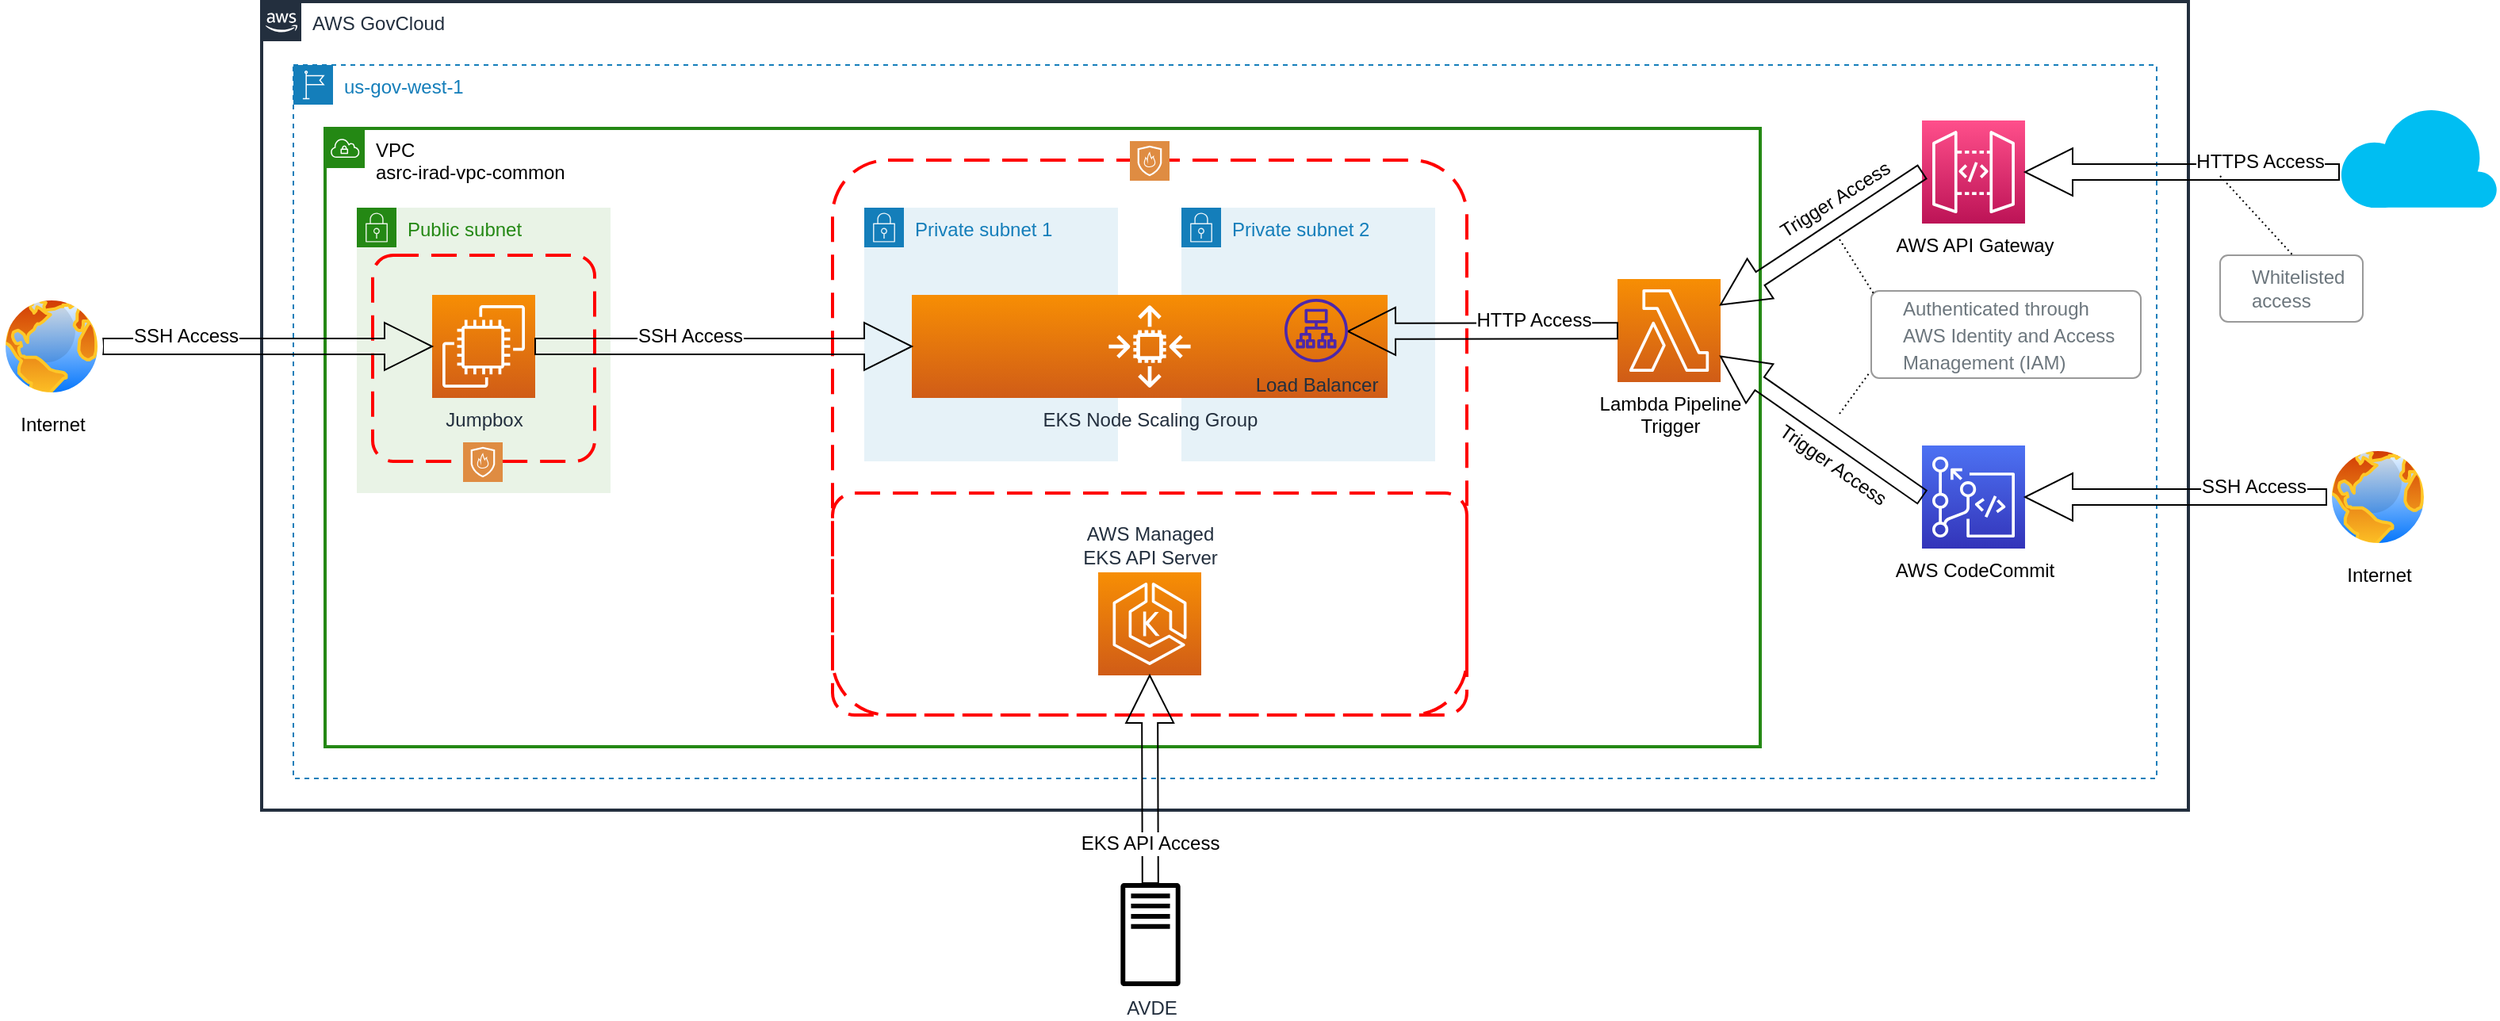 <mxfile version="20.6.2" type="github">
  <diagram id="jajP4sxrEKpcrrhdu1mM" name="Page-1">
    <mxGraphModel dx="1422" dy="801" grid="1" gridSize="10" guides="1" tooltips="1" connect="1" arrows="1" fold="1" page="1" pageScale="1" pageWidth="850" pageHeight="1100" math="0" shadow="0">
      <root>
        <mxCell id="0" />
        <mxCell id="1" parent="0" />
        <mxCell id="FFeFcf7Lav184Xf4TCM_-8" value="" style="rounded=1;arcSize=10;dashed=1;strokeColor=#ff0000;fillColor=none;gradientColor=none;dashPattern=8 4;strokeWidth=2;" vertex="1" parent="1">
          <mxGeometry x="565" y="370" width="400" height="140" as="geometry" />
        </mxCell>
        <mxCell id="x7Ir8SC6QS6k_IUF8xQD-1" value="AWS GovCloud" style="points=[[0,0],[0.25,0],[0.5,0],[0.75,0],[1,0],[1,0.25],[1,0.5],[1,0.75],[1,1],[0.75,1],[0.5,1],[0.25,1],[0,1],[0,0.75],[0,0.5],[0,0.25]];outlineConnect=0;gradientColor=none;html=1;whiteSpace=wrap;fontSize=12;fontStyle=0;container=0;pointerEvents=0;collapsible=0;recursiveResize=0;shape=mxgraph.aws4.group;grIcon=mxgraph.aws4.group_aws_cloud_alt;strokeColor=#232F3E;fillColor=none;verticalAlign=top;align=left;spacingLeft=30;fontColor=#232F3E;dashed=0;strokeWidth=2;" parent="1" vertex="1">
          <mxGeometry x="205" y="60" width="1215" height="510" as="geometry" />
        </mxCell>
        <mxCell id="x7Ir8SC6QS6k_IUF8xQD-2" value="us-gov-west-1" style="points=[[0,0],[0.25,0],[0.5,0],[0.75,0],[1,0],[1,0.25],[1,0.5],[1,0.75],[1,1],[0.75,1],[0.5,1],[0.25,1],[0,1],[0,0.75],[0,0.5],[0,0.25]];outlineConnect=0;gradientColor=none;html=1;whiteSpace=wrap;fontSize=12;fontStyle=0;container=0;pointerEvents=0;collapsible=0;recursiveResize=0;shape=mxgraph.aws4.group;grIcon=mxgraph.aws4.group_region;strokeColor=#147EBA;fillColor=none;verticalAlign=top;align=left;spacingLeft=30;fontColor=#147EBA;dashed=1;" parent="1" vertex="1">
          <mxGeometry x="225" y="100" width="1175" height="450" as="geometry" />
        </mxCell>
        <mxCell id="x7Ir8SC6QS6k_IUF8xQD-6" value="VPC&lt;br&gt;asrc-irad-vpc-common" style="points=[[0,0],[0.25,0],[0.5,0],[0.75,0],[1,0],[1,0.25],[1,0.5],[1,0.75],[1,1],[0.75,1],[0.5,1],[0.25,1],[0,1],[0,0.75],[0,0.5],[0,0.25]];outlineConnect=0;gradientColor=none;html=1;whiteSpace=wrap;fontSize=12;fontStyle=0;container=0;pointerEvents=0;collapsible=0;recursiveResize=0;shape=mxgraph.aws4.group;grIcon=mxgraph.aws4.group_vpc;strokeColor=#248814;fillColor=none;verticalAlign=top;align=left;spacingLeft=30;fontColor=#000000;dashed=0;strokeWidth=2;" parent="1" vertex="1">
          <mxGeometry x="245" y="140" width="905" height="390" as="geometry" />
        </mxCell>
        <mxCell id="x7Ir8SC6QS6k_IUF8xQD-13" value="Public subnet" style="points=[[0,0],[0.25,0],[0.5,0],[0.75,0],[1,0],[1,0.25],[1,0.5],[1,0.75],[1,1],[0.75,1],[0.5,1],[0.25,1],[0,1],[0,0.75],[0,0.5],[0,0.25]];outlineConnect=0;gradientColor=none;html=1;whiteSpace=wrap;fontSize=12;fontStyle=0;container=0;pointerEvents=0;collapsible=0;recursiveResize=0;shape=mxgraph.aws4.group;grIcon=mxgraph.aws4.group_security_group;grStroke=0;strokeColor=#248814;fillColor=#E9F3E6;verticalAlign=top;align=left;spacingLeft=30;fontColor=#248814;dashed=0;strokeWidth=2;" parent="1" vertex="1">
          <mxGeometry x="265" y="190" width="160" height="180" as="geometry" />
        </mxCell>
        <mxCell id="x7Ir8SC6QS6k_IUF8xQD-14" value="Private subnet 1" style="points=[[0,0],[0.25,0],[0.5,0],[0.75,0],[1,0],[1,0.25],[1,0.5],[1,0.75],[1,1],[0.75,1],[0.5,1],[0.25,1],[0,1],[0,0.75],[0,0.5],[0,0.25]];outlineConnect=0;gradientColor=none;html=1;whiteSpace=wrap;fontSize=12;fontStyle=0;container=0;pointerEvents=0;collapsible=0;recursiveResize=0;shape=mxgraph.aws4.group;grIcon=mxgraph.aws4.group_security_group;grStroke=0;strokeColor=#147EBA;fillColor=#E6F2F8;verticalAlign=top;align=left;spacingLeft=30;fontColor=#147EBA;dashed=0;strokeWidth=2;" parent="1" vertex="1">
          <mxGeometry x="585" y="190" width="160" height="160" as="geometry" />
        </mxCell>
        <mxCell id="x7Ir8SC6QS6k_IUF8xQD-15" value="Private subnet 2" style="points=[[0,0],[0.25,0],[0.5,0],[0.75,0],[1,0],[1,0.25],[1,0.5],[1,0.75],[1,1],[0.75,1],[0.5,1],[0.25,1],[0,1],[0,0.75],[0,0.5],[0,0.25]];outlineConnect=0;gradientColor=none;html=1;whiteSpace=wrap;fontSize=12;fontStyle=0;container=0;pointerEvents=0;collapsible=0;recursiveResize=0;shape=mxgraph.aws4.group;grIcon=mxgraph.aws4.group_security_group;grStroke=0;strokeColor=#147EBA;fillColor=#E6F2F8;verticalAlign=top;align=left;spacingLeft=30;fontColor=#147EBA;dashed=0;strokeWidth=2;" parent="1" vertex="1">
          <mxGeometry x="785" y="190" width="160" height="160" as="geometry" />
        </mxCell>
        <mxCell id="FFeFcf7Lav184Xf4TCM_-9" value="" style="rounded=1;arcSize=10;dashed=1;strokeColor=#ff0000;fillColor=none;gradientColor=none;dashPattern=8 4;strokeWidth=2;" vertex="1" parent="1">
          <mxGeometry x="565" y="160" width="400" height="350" as="geometry" />
        </mxCell>
        <mxCell id="FFeFcf7Lav184Xf4TCM_-19" value="" style="rounded=1;arcSize=10;dashed=1;strokeColor=#ff0000;fillColor=none;gradientColor=none;dashPattern=8 4;strokeWidth=2;" vertex="1" parent="1">
          <mxGeometry x="275" y="220" width="140" height="130" as="geometry" />
        </mxCell>
        <mxCell id="x7Ir8SC6QS6k_IUF8xQD-16" value="Jumpbox" style="sketch=0;points=[[0,0,0],[0.25,0,0],[0.5,0,0],[0.75,0,0],[1,0,0],[0,1,0],[0.25,1,0],[0.5,1,0],[0.75,1,0],[1,1,0],[0,0.25,0],[0,0.5,0],[0,0.75,0],[1,0.25,0],[1,0.5,0],[1,0.75,0]];outlineConnect=0;fontColor=#232F3E;gradientColor=#F78E04;gradientDirection=north;fillColor=#D05C17;strokeColor=#ffffff;dashed=0;verticalLabelPosition=bottom;verticalAlign=top;align=center;html=1;fontSize=12;fontStyle=0;aspect=fixed;shape=mxgraph.aws4.resourceIcon;resIcon=mxgraph.aws4.ec2;strokeWidth=2;" parent="1" vertex="1">
          <mxGeometry x="312.5" y="245" width="65" height="65" as="geometry" />
        </mxCell>
        <mxCell id="FFeFcf7Lav184Xf4TCM_-1" value="EKS Node Scaling Group" style="sketch=0;points=[[0,0,0],[0.25,0,0],[0.5,0,0],[0.75,0,0],[1,0,0],[0,1,0],[0.25,1,0],[0.5,1,0],[0.75,1,0],[1,1,0],[0,0.25,0],[0,0.5,0],[0,0.75,0],[1,0.25,0],[1,0.5,0],[1,0.75,0]];outlineConnect=0;fontColor=#232F3E;gradientColor=#F78E04;gradientDirection=north;fillColor=#D05C17;strokeColor=#ffffff;dashed=0;verticalLabelPosition=bottom;verticalAlign=top;align=center;html=1;fontSize=12;fontStyle=0;shape=mxgraph.aws4.resourceIcon;resIcon=mxgraph.aws4.auto_scaling2;" vertex="1" parent="1">
          <mxGeometry x="615" y="245" width="300" height="65" as="geometry" />
        </mxCell>
        <mxCell id="FFeFcf7Lav184Xf4TCM_-2" value="AWS Managed&lt;br&gt;EKS API Server" style="sketch=0;points=[[0,0,0],[0.25,0,0],[0.5,0,0],[0.75,0,0],[1,0,0],[0,1,0],[0.25,1,0],[0.5,1,0],[0.75,1,0],[1,1,0],[0,0.25,0],[0,0.5,0],[0,0.75,0],[1,0.25,0],[1,0.5,0],[1,0.75,0]];outlineConnect=0;fontColor=#232F3E;gradientColor=#F78E04;gradientDirection=north;fillColor=#D05C17;strokeColor=#ffffff;dashed=0;verticalLabelPosition=top;verticalAlign=bottom;align=center;html=1;fontSize=12;fontStyle=0;aspect=fixed;shape=mxgraph.aws4.resourceIcon;resIcon=mxgraph.aws4.eks;strokeWidth=2;labelPosition=center;" vertex="1" parent="1">
          <mxGeometry x="732.5" y="420" width="65" height="65" as="geometry" />
        </mxCell>
        <mxCell id="FFeFcf7Lav184Xf4TCM_-4" value="Lambda Pipeline&lt;br&gt;Trigger" style="sketch=0;points=[[0,0,0],[0.25,0,0],[0.5,0,0],[0.75,0,0],[1,0,0],[0,1,0],[0.25,1,0],[0.5,1,0],[0.75,1,0],[1,1,0],[0,0.25,0],[0,0.5,0],[0,0.75,0],[1,0.25,0],[1,0.5,0],[1,0.75,0]];outlineConnect=0;fontColor=#000000;gradientColor=#F78E04;gradientDirection=north;fillColor=#D05C17;strokeColor=#ffffff;dashed=0;verticalLabelPosition=bottom;verticalAlign=top;align=center;html=1;fontSize=12;fontStyle=0;aspect=fixed;shape=mxgraph.aws4.resourceIcon;resIcon=mxgraph.aws4.lambda;" vertex="1" parent="1">
          <mxGeometry x="1060" y="235" width="65" height="65" as="geometry" />
        </mxCell>
        <mxCell id="FFeFcf7Lav184Xf4TCM_-7" value="AWS API Gateway" style="sketch=0;points=[[0,0,0],[0.25,0,0],[0.5,0,0],[0.75,0,0],[1,0,0],[0,1,0],[0.25,1,0],[0.5,1,0],[0.75,1,0],[1,1,0],[0,0.25,0],[0,0.5,0],[0,0.75,0],[1,0.25,0],[1,0.5,0],[1,0.75,0]];outlineConnect=0;fontColor=#000000;gradientColor=#FF4F8B;gradientDirection=north;fillColor=#BC1356;strokeColor=#ffffff;dashed=0;verticalLabelPosition=bottom;verticalAlign=top;align=center;html=1;fontSize=12;fontStyle=0;aspect=fixed;shape=mxgraph.aws4.resourceIcon;resIcon=mxgraph.aws4.api_gateway;" vertex="1" parent="1">
          <mxGeometry x="1252" y="135" width="65" height="65" as="geometry" />
        </mxCell>
        <mxCell id="FFeFcf7Lav184Xf4TCM_-13" value="" style="sketch=0;pointerEvents=1;shadow=0;dashed=0;html=1;strokeColor=none;fillColor=#DF8C42;labelPosition=center;verticalLabelPosition=bottom;verticalAlign=top;align=center;outlineConnect=0;shape=mxgraph.veeam2.firewall;aspect=fixed;" vertex="1" parent="1">
          <mxGeometry x="752.5" y="148" width="25" height="25" as="geometry" />
        </mxCell>
        <mxCell id="FFeFcf7Lav184Xf4TCM_-17" value="" style="edgeStyle=none;orthogonalLoop=1;jettySize=auto;html=1;rounded=0;shape=arrow;entryX=0;entryY=0.5;entryDx=0;entryDy=0;entryPerimeter=0;exitX=1;exitY=0.5;exitDx=0;exitDy=0;exitPerimeter=0;endSize=6;strokeWidth=1;targetPerimeterSpacing=0;" edge="1" parent="1" source="x7Ir8SC6QS6k_IUF8xQD-16" target="FFeFcf7Lav184Xf4TCM_-1">
          <mxGeometry width="80" relative="1" as="geometry">
            <mxPoint x="445" y="277" as="sourcePoint" />
            <mxPoint x="525" y="277" as="targetPoint" />
            <Array as="points" />
          </mxGeometry>
        </mxCell>
        <mxCell id="FFeFcf7Lav184Xf4TCM_-18" value="SSH Access" style="edgeLabel;html=1;align=center;verticalAlign=middle;resizable=0;points=[];fontSize=12;" vertex="1" connectable="0" parent="FFeFcf7Lav184Xf4TCM_-17">
          <mxGeometry x="-0.415" relative="1" as="geometry">
            <mxPoint x="28" y="-7" as="offset" />
          </mxGeometry>
        </mxCell>
        <mxCell id="FFeFcf7Lav184Xf4TCM_-20" value="" style="sketch=0;pointerEvents=1;shadow=0;dashed=0;html=1;strokeColor=none;fillColor=#DF8C42;labelPosition=center;verticalLabelPosition=bottom;verticalAlign=top;align=center;outlineConnect=0;shape=mxgraph.veeam2.firewall;aspect=fixed;" vertex="1" parent="1">
          <mxGeometry x="332" y="338" width="25" height="25" as="geometry" />
        </mxCell>
        <mxCell id="FFeFcf7Lav184Xf4TCM_-21" value="" style="edgeStyle=none;orthogonalLoop=1;jettySize=auto;html=1;rounded=0;shape=arrow;endSize=6;strokeWidth=1;targetPerimeterSpacing=0;exitX=1;exitY=0.5;exitDx=0;exitDy=0;" edge="1" parent="1" source="FFeFcf7Lav184Xf4TCM_-23" target="x7Ir8SC6QS6k_IUF8xQD-16">
          <mxGeometry width="80" relative="1" as="geometry">
            <mxPoint x="-11.25" y="570.5" as="sourcePoint" />
            <mxPoint x="195" y="270" as="targetPoint" />
            <Array as="points" />
          </mxGeometry>
        </mxCell>
        <mxCell id="FFeFcf7Lav184Xf4TCM_-22" value="SSH Access" style="edgeLabel;html=1;align=center;verticalAlign=middle;resizable=0;points=[];fontSize=12;" vertex="1" connectable="0" parent="FFeFcf7Lav184Xf4TCM_-21">
          <mxGeometry x="-0.77" relative="1" as="geometry">
            <mxPoint x="28" y="-7" as="offset" />
          </mxGeometry>
        </mxCell>
        <mxCell id="FFeFcf7Lav184Xf4TCM_-23" value="Internet" style="aspect=fixed;perimeter=ellipsePerimeter;html=1;align=center;shadow=0;dashed=0;spacingTop=3;image;image=img/lib/active_directory/internet_globe.svg;fontSize=12;" vertex="1" parent="1">
          <mxGeometry x="40" y="245" width="65" height="65" as="geometry" />
        </mxCell>
        <mxCell id="FFeFcf7Lav184Xf4TCM_-28" value="AVDE" style="sketch=0;outlineConnect=0;fontColor=#232F3E;gradientColor=none;fillColor=#000000;strokeColor=none;dashed=0;verticalLabelPosition=bottom;verticalAlign=top;align=center;html=1;fontSize=12;fontStyle=0;aspect=fixed;pointerEvents=1;shape=mxgraph.aws4.traditional_server;" vertex="1" parent="1">
          <mxGeometry x="733" y="616" width="65" height="65" as="geometry" />
        </mxCell>
        <mxCell id="FFeFcf7Lav184Xf4TCM_-29" value="" style="edgeStyle=none;orthogonalLoop=1;jettySize=auto;html=1;rounded=0;shape=arrow;entryX=0.5;entryY=1;entryDx=0;entryDy=0;entryPerimeter=0;endSize=6;strokeWidth=1;targetPerimeterSpacing=0;" edge="1" parent="1" source="FFeFcf7Lav184Xf4TCM_-28" target="FFeFcf7Lav184Xf4TCM_-2">
          <mxGeometry width="80" relative="1" as="geometry">
            <mxPoint x="377.5" y="740" as="sourcePoint" />
            <mxPoint x="615" y="740" as="targetPoint" />
            <Array as="points" />
          </mxGeometry>
        </mxCell>
        <mxCell id="FFeFcf7Lav184Xf4TCM_-30" value="EKS API Access" style="edgeLabel;html=1;align=center;verticalAlign=middle;resizable=0;points=[];fontSize=12;" vertex="1" connectable="0" parent="FFeFcf7Lav184Xf4TCM_-29">
          <mxGeometry relative="1" as="geometry">
            <mxPoint y="40" as="offset" />
          </mxGeometry>
        </mxCell>
        <mxCell id="FFeFcf7Lav184Xf4TCM_-34" value="" style="edgeStyle=none;orthogonalLoop=1;jettySize=auto;html=1;rounded=0;shape=arrow;endSize=6;strokeWidth=1;targetPerimeterSpacing=0;" edge="1" parent="1" source="FFeFcf7Lav184Xf4TCM_-4">
          <mxGeometry width="80" relative="1" as="geometry">
            <mxPoint x="1080" y="439.5" as="sourcePoint" />
            <mxPoint x="890" y="268" as="targetPoint" />
            <Array as="points" />
          </mxGeometry>
        </mxCell>
        <mxCell id="FFeFcf7Lav184Xf4TCM_-35" value="HTTP Access" style="edgeLabel;html=1;align=center;verticalAlign=middle;resizable=0;points=[];fontSize=12;" vertex="1" connectable="0" parent="FFeFcf7Lav184Xf4TCM_-34">
          <mxGeometry x="-0.8" relative="1" as="geometry">
            <mxPoint x="-36" y="-7" as="offset" />
          </mxGeometry>
        </mxCell>
        <mxCell id="FFeFcf7Lav184Xf4TCM_-33" value="Load Balancer" style="sketch=0;outlineConnect=0;fontColor=#232F3E;gradientColor=none;fillColor=#4D27AA;strokeColor=none;dashed=0;verticalLabelPosition=bottom;verticalAlign=top;align=center;html=1;fontSize=12;fontStyle=0;aspect=fixed;pointerEvents=1;shape=mxgraph.aws4.application_load_balancer;" vertex="1" parent="1">
          <mxGeometry x="850" y="247.5" width="40" height="40" as="geometry" />
        </mxCell>
        <mxCell id="FFeFcf7Lav184Xf4TCM_-36" value="" style="edgeStyle=none;orthogonalLoop=1;jettySize=auto;html=1;rounded=0;shape=arrow;endSize=6;strokeWidth=1;targetPerimeterSpacing=0;entryX=1;entryY=0.25;entryDx=0;entryDy=0;entryPerimeter=0;exitX=0;exitY=0.5;exitDx=0;exitDy=0;exitPerimeter=0;" edge="1" parent="1" source="FFeFcf7Lav184Xf4TCM_-7" target="FFeFcf7Lav184Xf4TCM_-4">
          <mxGeometry width="80" relative="1" as="geometry">
            <mxPoint x="1070" y="277.58" as="sourcePoint" />
            <mxPoint x="900" y="278" as="targetPoint" />
            <Array as="points" />
          </mxGeometry>
        </mxCell>
        <mxCell id="FFeFcf7Lav184Xf4TCM_-37" value="Trigger Access" style="edgeLabel;html=1;align=center;verticalAlign=middle;resizable=0;points=[];fontSize=12;rotation=328;" vertex="1" connectable="0" parent="FFeFcf7Lav184Xf4TCM_-36">
          <mxGeometry x="-0.7" relative="1" as="geometry">
            <mxPoint x="-36" y="5" as="offset" />
          </mxGeometry>
        </mxCell>
        <mxCell id="FFeFcf7Lav184Xf4TCM_-40" value="" style="verticalLabelPosition=bottom;html=1;verticalAlign=top;align=center;strokeColor=none;fillColor=#00BEF2;shape=mxgraph.azure.cloud;fontSize=12;aspect=fixed;" vertex="1" parent="1">
          <mxGeometry x="1515" y="125" width="100.05" height="65" as="geometry" />
        </mxCell>
        <mxCell id="FFeFcf7Lav184Xf4TCM_-41" value="" style="edgeStyle=none;orthogonalLoop=1;jettySize=auto;html=1;rounded=0;shape=arrow;endSize=6;strokeWidth=1;targetPerimeterSpacing=0;exitX=0;exitY=0.654;exitDx=0;exitDy=0;exitPerimeter=0;entryX=1;entryY=0.5;entryDx=0;entryDy=0;entryPerimeter=0;" edge="1" parent="1" source="FFeFcf7Lav184Xf4TCM_-40" target="FFeFcf7Lav184Xf4TCM_-7">
          <mxGeometry width="80" relative="1" as="geometry">
            <mxPoint x="1354" y="420" as="sourcePoint" />
            <mxPoint x="1180" y="420" as="targetPoint" />
            <Array as="points" />
          </mxGeometry>
        </mxCell>
        <mxCell id="FFeFcf7Lav184Xf4TCM_-42" value="HTTPS Access" style="edgeLabel;html=1;align=center;verticalAlign=middle;resizable=0;points=[];fontSize=12;" vertex="1" connectable="0" parent="FFeFcf7Lav184Xf4TCM_-41">
          <mxGeometry x="-0.86" relative="1" as="geometry">
            <mxPoint x="-36" y="-7" as="offset" />
          </mxGeometry>
        </mxCell>
        <mxCell id="FFeFcf7Lav184Xf4TCM_-43" value="&lt;font style=&quot;font-size: 12px;&quot;&gt;Authenticated through AWS Identity and Access Management (IAM)&lt;/font&gt;" style="html=1;shadow=0;dashed=0;shape=mxgraph.bootstrap.rrect;rSize=5;strokeColor=#999999;strokeWidth=1;fillColor=#FFFFFF;fontColor=#6C767D;whiteSpace=wrap;align=left;verticalAlign=middle;spacingLeft=10;fontSize=14;spacing=10;" vertex="1" parent="1">
          <mxGeometry x="1220" y="242.5" width="170" height="55" as="geometry" />
        </mxCell>
        <mxCell id="FFeFcf7Lav184Xf4TCM_-45" value="Whitelisted access" style="html=1;shadow=0;dashed=0;shape=mxgraph.bootstrap.rrect;rSize=5;strokeColor=#999999;strokeWidth=1;fillColor=#FFFFFF;fontColor=#6C767D;whiteSpace=wrap;align=left;verticalAlign=middle;spacingLeft=10;fontSize=12;spacing=10;" vertex="1" parent="1">
          <mxGeometry x="1440" y="220" width="90" height="42" as="geometry" />
        </mxCell>
        <mxCell id="FFeFcf7Lav184Xf4TCM_-46" value="" style="edgeStyle=none;orthogonalLoop=1;jettySize=auto;html=1;rounded=0;startArrow=none;startFill=0;endArrow=none;endFill=0;dashed=1;dashPattern=1 2;entryX=0.51;entryY=0;entryDx=0;entryDy=0;entryPerimeter=0;" edge="1" parent="1" target="FFeFcf7Lav184Xf4TCM_-45">
          <mxGeometry width="80" relative="1" as="geometry">
            <mxPoint x="1440" y="170" as="sourcePoint" />
            <mxPoint x="1507.5" y="518" as="targetPoint" />
            <Array as="points" />
          </mxGeometry>
        </mxCell>
        <mxCell id="FFeFcf7Lav184Xf4TCM_-47" value="AWS CodeCommit" style="sketch=0;points=[[0,0,0],[0.25,0,0],[0.5,0,0],[0.75,0,0],[1,0,0],[0,1,0],[0.25,1,0],[0.5,1,0],[0.75,1,0],[1,1,0],[0,0.25,0],[0,0.5,0],[0,0.75,0],[1,0.25,0],[1,0.5,0],[1,0.75,0]];outlineConnect=0;fontColor=#000000;gradientColor=#4D72F3;gradientDirection=north;fillColor=#3334B9;strokeColor=#ffffff;dashed=0;verticalLabelPosition=bottom;verticalAlign=top;align=center;html=1;fontSize=12;fontStyle=0;aspect=fixed;shape=mxgraph.aws4.resourceIcon;resIcon=mxgraph.aws4.codecommit;" vertex="1" parent="1">
          <mxGeometry x="1252" y="340" width="65" height="65" as="geometry" />
        </mxCell>
        <mxCell id="FFeFcf7Lav184Xf4TCM_-48" value="" style="edgeStyle=none;orthogonalLoop=1;jettySize=auto;html=1;rounded=0;shape=arrow;endSize=6;strokeWidth=1;targetPerimeterSpacing=0;entryX=1;entryY=0.75;entryDx=0;entryDy=0;entryPerimeter=0;exitX=0;exitY=0.5;exitDx=0;exitDy=0;exitPerimeter=0;" edge="1" parent="1" source="FFeFcf7Lav184Xf4TCM_-47" target="FFeFcf7Lav184Xf4TCM_-4">
          <mxGeometry width="80" relative="1" as="geometry">
            <mxPoint x="1262" y="190.5" as="sourcePoint" />
            <mxPoint x="1135" y="261.25" as="targetPoint" />
            <Array as="points" />
          </mxGeometry>
        </mxCell>
        <mxCell id="FFeFcf7Lav184Xf4TCM_-49" value="Trigger Access" style="edgeLabel;html=1;align=center;verticalAlign=middle;resizable=0;points=[];fontSize=12;rotation=35;" vertex="1" connectable="0" parent="FFeFcf7Lav184Xf4TCM_-48">
          <mxGeometry x="-0.68" relative="1" as="geometry">
            <mxPoint x="-36" y="-7" as="offset" />
          </mxGeometry>
        </mxCell>
        <mxCell id="FFeFcf7Lav184Xf4TCM_-50" value="" style="edgeStyle=none;orthogonalLoop=1;jettySize=auto;html=1;rounded=0;startArrow=none;startFill=0;endArrow=none;endFill=0;dashed=1;dashPattern=1 2;entryX=0.012;entryY=0.045;entryDx=0;entryDy=0;entryPerimeter=0;" edge="1" parent="1" target="FFeFcf7Lav184Xf4TCM_-43">
          <mxGeometry width="80" relative="1" as="geometry">
            <mxPoint x="1200" y="210" as="sourcePoint" />
            <mxPoint x="1215.9" y="315.5" as="targetPoint" />
            <Array as="points" />
          </mxGeometry>
        </mxCell>
        <mxCell id="FFeFcf7Lav184Xf4TCM_-51" value="" style="edgeStyle=none;orthogonalLoop=1;jettySize=auto;html=1;rounded=0;startArrow=none;startFill=0;endArrow=none;endFill=0;dashed=1;dashPattern=1 2;entryX=-0.006;entryY=0.936;entryDx=0;entryDy=0;entryPerimeter=0;" edge="1" parent="1" target="FFeFcf7Lav184Xf4TCM_-43">
          <mxGeometry width="80" relative="1" as="geometry">
            <mxPoint x="1200" y="320" as="sourcePoint" />
            <mxPoint x="1232.04" y="254.975" as="targetPoint" />
            <Array as="points" />
          </mxGeometry>
        </mxCell>
        <mxCell id="FFeFcf7Lav184Xf4TCM_-52" value="Internet" style="aspect=fixed;perimeter=ellipsePerimeter;html=1;align=center;shadow=0;dashed=0;spacingTop=3;image;image=img/lib/active_directory/internet_globe.svg;fontSize=12;" vertex="1" parent="1">
          <mxGeometry x="1507" y="340" width="65" height="65" as="geometry" />
        </mxCell>
        <mxCell id="FFeFcf7Lav184Xf4TCM_-53" value="" style="edgeStyle=none;orthogonalLoop=1;jettySize=auto;html=1;rounded=0;shape=arrow;endSize=6;strokeWidth=1;targetPerimeterSpacing=0;exitX=0;exitY=0.5;exitDx=0;exitDy=0;entryX=1;entryY=0.5;entryDx=0;entryDy=0;entryPerimeter=0;" edge="1" parent="1" source="FFeFcf7Lav184Xf4TCM_-52" target="FFeFcf7Lav184Xf4TCM_-47">
          <mxGeometry width="80" relative="1" as="geometry">
            <mxPoint x="1270" y="640" as="sourcePoint" />
            <mxPoint x="1477.5" y="640" as="targetPoint" />
            <Array as="points" />
          </mxGeometry>
        </mxCell>
        <mxCell id="FFeFcf7Lav184Xf4TCM_-54" value="SSH Access" style="edgeLabel;html=1;align=center;verticalAlign=middle;resizable=0;points=[];fontSize=12;" vertex="1" connectable="0" parent="FFeFcf7Lav184Xf4TCM_-53">
          <mxGeometry x="-0.22" relative="1" as="geometry">
            <mxPoint x="28" y="-7" as="offset" />
          </mxGeometry>
        </mxCell>
      </root>
    </mxGraphModel>
  </diagram>
</mxfile>
